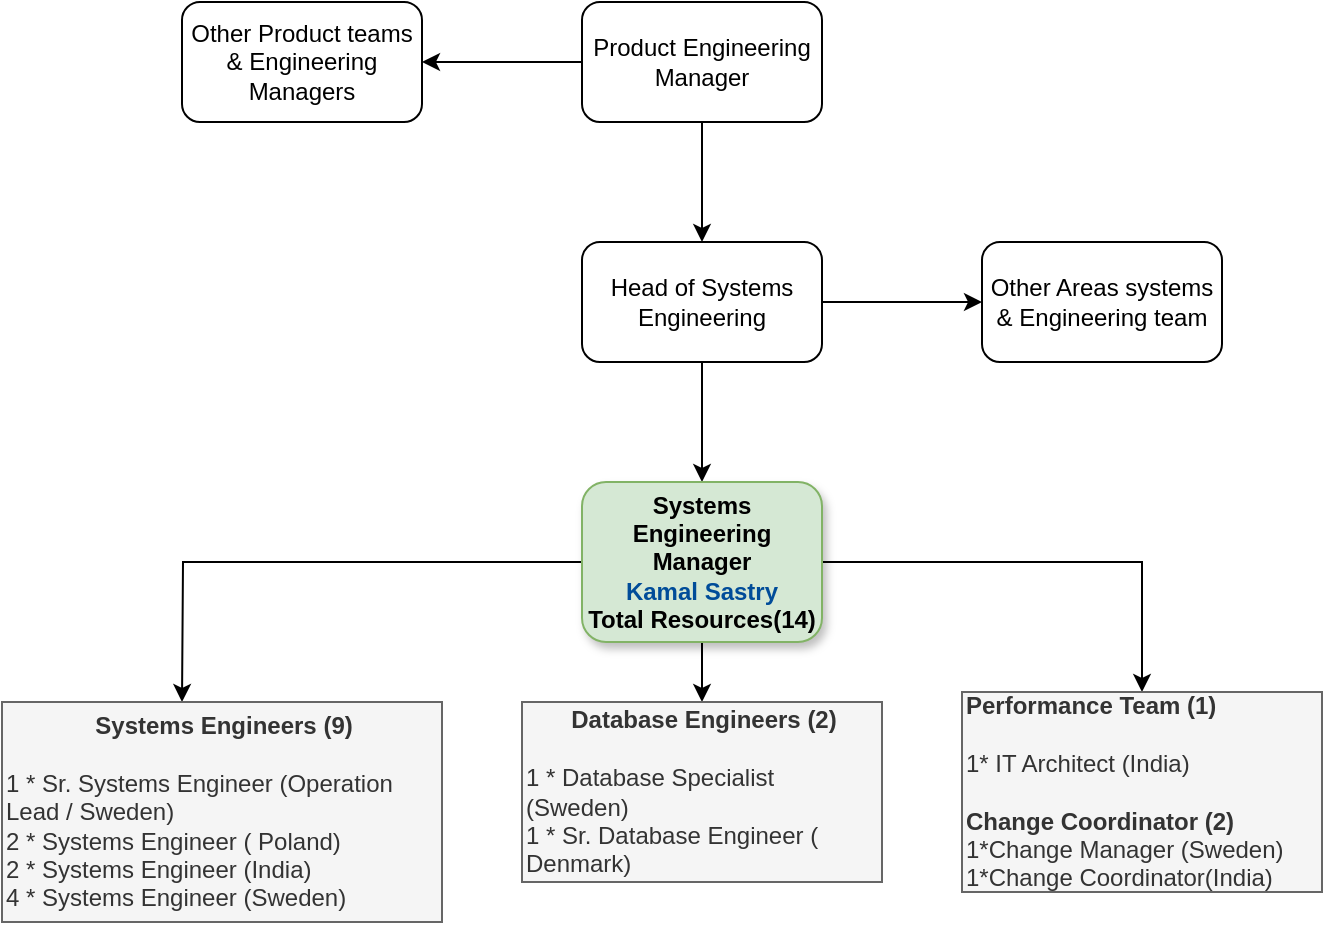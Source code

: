 <mxfile version="24.2.2" type="github">
  <diagram name="Page-1" id="9jYQxwW4vStHBf3Y_fgB">
    <mxGraphModel dx="954" dy="606" grid="1" gridSize="10" guides="1" tooltips="1" connect="1" arrows="1" fold="1" page="1" pageScale="1" pageWidth="827" pageHeight="1169" math="0" shadow="0">
      <root>
        <mxCell id="0" />
        <mxCell id="1" parent="0" />
        <mxCell id="qjyuimKGJi_3rEOVMwHf-3" value="" style="edgeStyle=orthogonalEdgeStyle;rounded=0;orthogonalLoop=1;jettySize=auto;html=1;" edge="1" parent="1" source="qjyuimKGJi_3rEOVMwHf-1" target="qjyuimKGJi_3rEOVMwHf-2">
          <mxGeometry relative="1" as="geometry" />
        </mxCell>
        <mxCell id="qjyuimKGJi_3rEOVMwHf-5" value="" style="edgeStyle=orthogonalEdgeStyle;rounded=0;orthogonalLoop=1;jettySize=auto;html=1;" edge="1" parent="1" source="qjyuimKGJi_3rEOVMwHf-1" target="qjyuimKGJi_3rEOVMwHf-4">
          <mxGeometry relative="1" as="geometry" />
        </mxCell>
        <mxCell id="qjyuimKGJi_3rEOVMwHf-1" value="Head of Systems Engineering" style="rounded=1;whiteSpace=wrap;html=1;" vertex="1" parent="1">
          <mxGeometry x="330" y="160" width="120" height="60" as="geometry" />
        </mxCell>
        <mxCell id="qjyuimKGJi_3rEOVMwHf-2" value="Other Areas systems &amp;amp; Engineering team" style="whiteSpace=wrap;html=1;rounded=1;" vertex="1" parent="1">
          <mxGeometry x="530" y="160" width="120" height="60" as="geometry" />
        </mxCell>
        <mxCell id="qjyuimKGJi_3rEOVMwHf-12" value="" style="edgeStyle=orthogonalEdgeStyle;rounded=0;orthogonalLoop=1;jettySize=auto;html=1;" edge="1" parent="1" source="qjyuimKGJi_3rEOVMwHf-4">
          <mxGeometry relative="1" as="geometry">
            <mxPoint x="130" y="390" as="targetPoint" />
          </mxGeometry>
        </mxCell>
        <mxCell id="qjyuimKGJi_3rEOVMwHf-15" value="" style="edgeStyle=orthogonalEdgeStyle;rounded=0;orthogonalLoop=1;jettySize=auto;html=1;" edge="1" parent="1" source="qjyuimKGJi_3rEOVMwHf-4" target="qjyuimKGJi_3rEOVMwHf-14">
          <mxGeometry relative="1" as="geometry" />
        </mxCell>
        <mxCell id="qjyuimKGJi_3rEOVMwHf-17" style="edgeStyle=orthogonalEdgeStyle;rounded=0;orthogonalLoop=1;jettySize=auto;html=1;entryX=0.5;entryY=0;entryDx=0;entryDy=0;" edge="1" parent="1" source="qjyuimKGJi_3rEOVMwHf-4" target="qjyuimKGJi_3rEOVMwHf-16">
          <mxGeometry relative="1" as="geometry" />
        </mxCell>
        <mxCell id="qjyuimKGJi_3rEOVMwHf-4" value="&lt;b&gt;Systems Engineering Manager&lt;/b&gt;&lt;div&gt;&lt;b&gt;&lt;font color=&quot;#004c99&quot;&gt;Kamal Sastry&lt;/font&gt;&lt;/b&gt;&lt;/div&gt;&lt;div&gt;&lt;b&gt;Total Resources(14)&lt;/b&gt;&lt;/div&gt;" style="whiteSpace=wrap;html=1;rounded=1;shadow=1;fillColor=#d5e8d4;strokeColor=#82b366;" vertex="1" parent="1">
          <mxGeometry x="330" y="280" width="120" height="80" as="geometry" />
        </mxCell>
        <mxCell id="qjyuimKGJi_3rEOVMwHf-8" style="edgeStyle=orthogonalEdgeStyle;rounded=0;orthogonalLoop=1;jettySize=auto;html=1;entryX=0.5;entryY=0;entryDx=0;entryDy=0;" edge="1" parent="1" source="qjyuimKGJi_3rEOVMwHf-6" target="qjyuimKGJi_3rEOVMwHf-1">
          <mxGeometry relative="1" as="geometry" />
        </mxCell>
        <mxCell id="qjyuimKGJi_3rEOVMwHf-10" value="" style="edgeStyle=orthogonalEdgeStyle;rounded=0;orthogonalLoop=1;jettySize=auto;html=1;" edge="1" parent="1" source="qjyuimKGJi_3rEOVMwHf-6" target="qjyuimKGJi_3rEOVMwHf-9">
          <mxGeometry relative="1" as="geometry" />
        </mxCell>
        <mxCell id="qjyuimKGJi_3rEOVMwHf-6" value="Product Engineering Manager" style="whiteSpace=wrap;html=1;rounded=1;" vertex="1" parent="1">
          <mxGeometry x="330" y="40" width="120" height="60" as="geometry" />
        </mxCell>
        <mxCell id="qjyuimKGJi_3rEOVMwHf-9" value="Other Product teams &amp;amp; Engineering Managers" style="whiteSpace=wrap;html=1;rounded=1;" vertex="1" parent="1">
          <mxGeometry x="130" y="40" width="120" height="60" as="geometry" />
        </mxCell>
        <mxCell id="qjyuimKGJi_3rEOVMwHf-13" value="&lt;div style=&quot;text-align: center;&quot;&gt;&lt;b&gt;Systems Engineers (9)&lt;/b&gt;&lt;/div&gt;&lt;div style=&quot;text-align: center;&quot;&gt;&lt;b&gt;&lt;br&gt;&lt;/b&gt;&lt;/div&gt;&lt;div style=&quot;&quot;&gt;&lt;span style=&quot;background-color: initial;&quot;&gt;1 * Sr. Systems Engineer (Operation Lead / Sweden)&lt;/span&gt;&lt;/div&gt;2 * Systems Engineer ( Poland)&lt;div&gt;2 * Systems Engineer (India)&lt;/div&gt;&lt;div&gt;4 * Systems Engineer (Sweden)&lt;/div&gt;" style="text;html=1;align=left;verticalAlign=middle;whiteSpace=wrap;rounded=0;strokeColor=#666666;fillColor=#f5f5f5;fontColor=#333333;" vertex="1" parent="1">
          <mxGeometry x="40" y="390" width="220" height="110" as="geometry" />
        </mxCell>
        <mxCell id="qjyuimKGJi_3rEOVMwHf-14" value="&lt;div style=&quot;text-align: center;&quot;&gt;&lt;b&gt;Database Engineers (2)&lt;/b&gt;&lt;/div&gt;&lt;div style=&quot;text-align: center;&quot;&gt;&lt;b&gt;&lt;br&gt;&lt;/b&gt;&lt;/div&gt;1 * Database Specialist (Sweden)&lt;div&gt;1 * Sr. Database Engineer ( Denmark)&lt;/div&gt;" style="text;html=1;align=left;verticalAlign=middle;whiteSpace=wrap;rounded=0;strokeColor=#666666;fillColor=#f5f5f5;fontColor=#333333;" vertex="1" parent="1">
          <mxGeometry x="300" y="390" width="180" height="90" as="geometry" />
        </mxCell>
        <mxCell id="qjyuimKGJi_3rEOVMwHf-16" value="&lt;div style=&quot;&quot;&gt;&lt;b&gt;Performance Team (1)&lt;/b&gt;&lt;/div&gt;&lt;div style=&quot;text-align: center;&quot;&gt;&lt;b&gt;&lt;br&gt;&lt;/b&gt;&lt;/div&gt;&lt;div style=&quot;&quot;&gt;1* IT Architect (India)&lt;/div&gt;&lt;div style=&quot;&quot;&gt;&lt;br&gt;&lt;/div&gt;&lt;div style=&quot;&quot;&gt;&lt;b&gt;Change Coordinator (2)&lt;/b&gt;&lt;/div&gt;&lt;div style=&quot;&quot;&gt;1*Change Manager (Sweden)&lt;/div&gt;&lt;div style=&quot;&quot;&gt;1*Change Coordinator(India)&lt;/div&gt;" style="text;html=1;align=left;verticalAlign=middle;whiteSpace=wrap;rounded=0;strokeColor=#666666;fillColor=#f5f5f5;fontColor=#333333;" vertex="1" parent="1">
          <mxGeometry x="520" y="385" width="180" height="100" as="geometry" />
        </mxCell>
      </root>
    </mxGraphModel>
  </diagram>
</mxfile>
